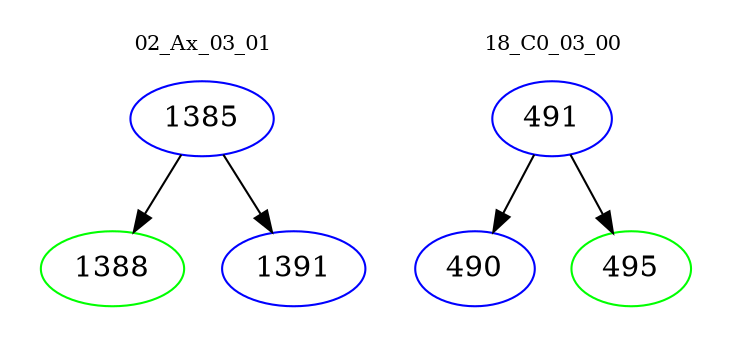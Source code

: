 digraph{
subgraph cluster_0 {
color = white
label = "02_Ax_03_01";
fontsize=10;
T0_1385 [label="1385", color="blue"]
T0_1385 -> T0_1388 [color="black"]
T0_1388 [label="1388", color="green"]
T0_1385 -> T0_1391 [color="black"]
T0_1391 [label="1391", color="blue"]
}
subgraph cluster_1 {
color = white
label = "18_C0_03_00";
fontsize=10;
T1_491 [label="491", color="blue"]
T1_491 -> T1_490 [color="black"]
T1_490 [label="490", color="blue"]
T1_491 -> T1_495 [color="black"]
T1_495 [label="495", color="green"]
}
}
